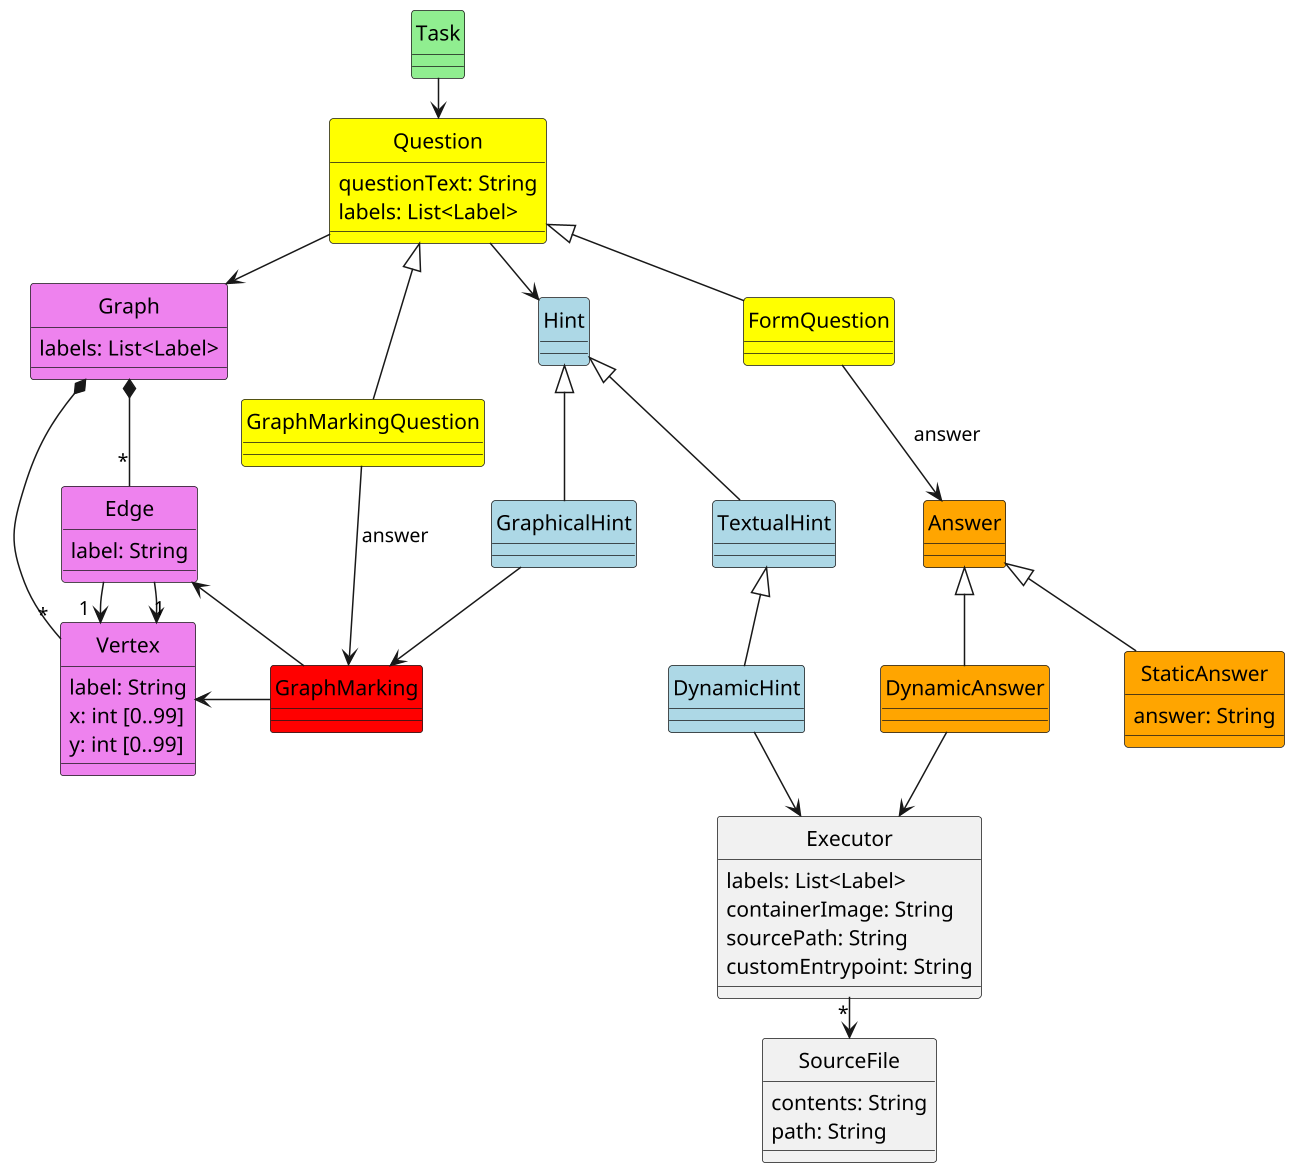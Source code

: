 @startuml
hide circle
skinparam shadowing false
skinparam monochrome false
skinparam classAttributeIconSize 0
skinparam nodesep 50
skinparam ranksep 25
scale 1.5

class Task #lightgreen

Task --> Question

class Question #yellow {
    questionText: String
    labels: List<Label>
}
class GraphMarkingQuestion #yellow
class FormQuestion #yellow

Question <|-- FormQuestion
Question <|-- GraphMarkingQuestion

class Answer #orange {
}
class StaticAnswer #orange {
    answer: String
}
class DynamicAnswer #orange

Answer <|-- StaticAnswer
Answer <|-- DynamicAnswer

class Hint #lightblue
Question --> Hint

class TextualHint #lightblue
class DynamicHint #lightblue
class GraphicalHint #lightblue

Hint <|-- TextualHint
TextualHint <|-- DynamicHint
Hint <|-- GraphicalHint

class GraphMarking #red

FormQuestion --> Answer : answer
GraphMarkingQuestion --> GraphMarking : answer
GraphicalHint --> GraphMarking

GraphMarking -left-> Vertex
GraphMarking -left-> Edge

class Graph #violet{
    labels: List<Label>
}

class Edge #violet {
    label: String
}
class Vertex #violet {
    label: String
    x: int [0..99]
    y: int [0..99]
}
Graph *-- "*" Edge
Graph *-- "*" Vertex
Edge --> "1" Vertex
Edge --> "1" Vertex

Question --> Graph

class Executor {
    labels: List<Label>
    containerImage: String
    sourcePath: String
    customEntrypoint: String
}

Executor --> "*" SourceFile

class SourceFile {
    contents: String
    path: String
}

DynamicHint --> Executor
DynamicAnswer --> Executor


@enduml

# Polymorphic calls
- API consumer queries for Hint
    - either textual or graphical hint is returned
- consumer queries for Question
    - graph marking question or form question might be returned
    - should not matter, create QuestionDTO - only text is relevant
-